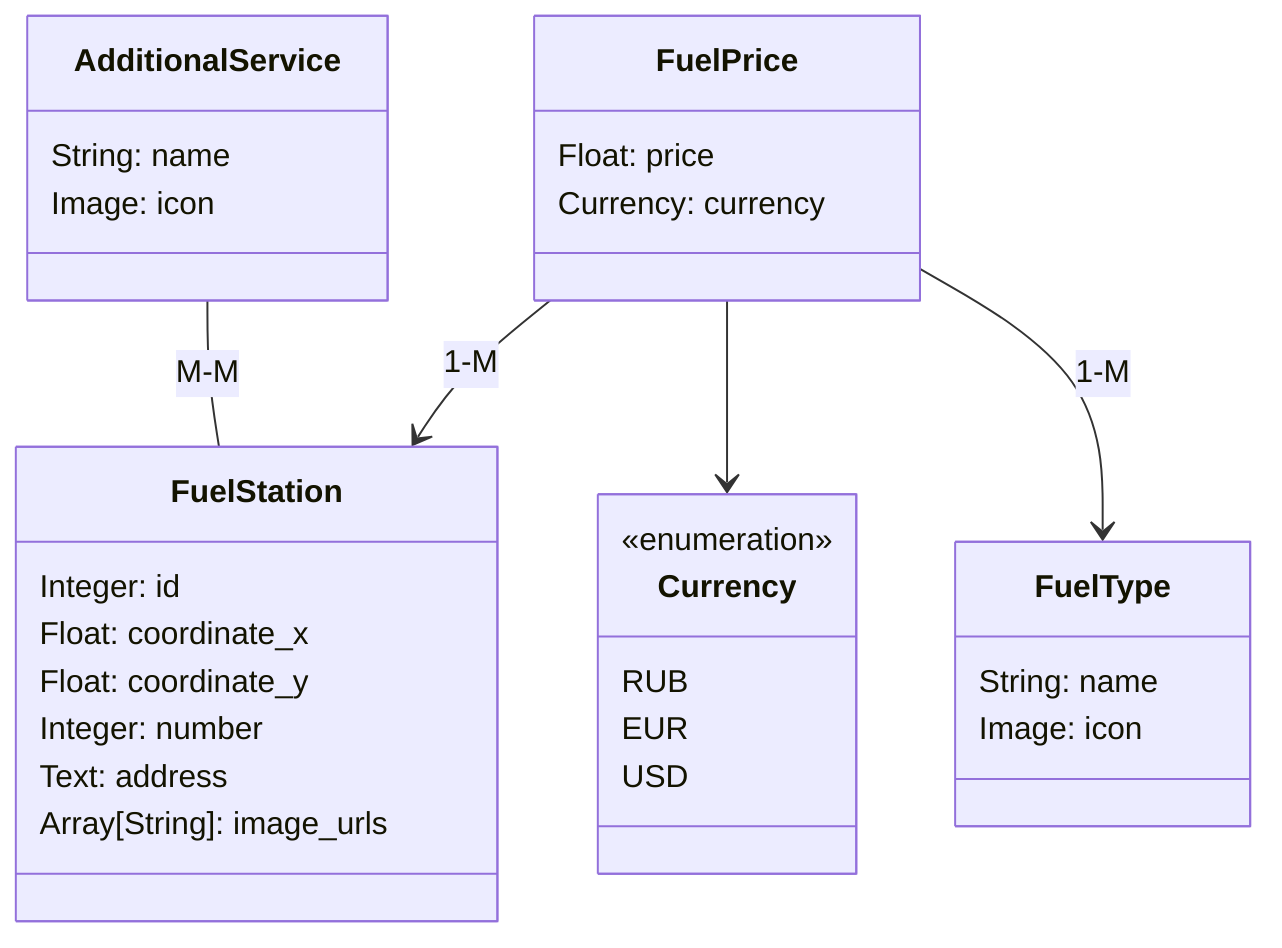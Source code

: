 ---
Модель данных АЗС
---
classDiagram
class Currency {
    <<enumeration>>
    RUB
    EUR
    USD
}
class FuelStation {
    Integer: id
    Float: coordinate_x
    Float: coordinate_y
    Integer: number
    Text: address
    Array[String]: image_urls
}
class AdditionalService {
    String: name
    Image: icon
}
class FuelType {
    String: name
    Image: icon
}
class FuelPrice {
    Float: price
    Currency: currency
}
FuelPrice --> Currency
AdditionalService -- FuelStation: M-M
FuelPrice --> FuelType: 1-M
FuelPrice --> FuelStation: 1-M